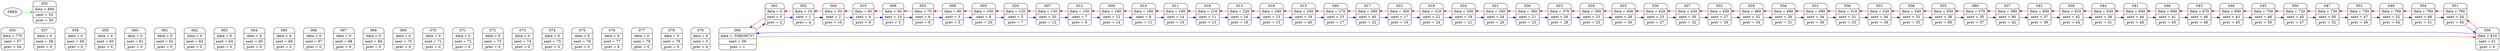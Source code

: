 digraph G
	{
	rankdir = LR
	node000 [shape=Mrecord; label = " {000} | {data = -559038737} | {next = 56} |{ prev = 1 }"];
	node001 [shape=Mrecord; label = " {001} | {data = 0} | {next = 0} |{ prev = 2 }"];
	node002 [shape=Mrecord; label = " {002} | {data = 10} | {next = 1} |{ prev = 4 }"];
	node003 [shape=Mrecord; label = " {003} | {data = 70} | {next = 6} |{ prev = 8 }"];
	node004 [shape=Mrecord; label = " {004} | {data = 30} | {next = 2} |{ prev = 10 }"];
	node005 [shape=Mrecord; label = " {005} | {data = 100} | {next = 8} |{ prev = 20 }"];
	node006 [shape=Mrecord; label = " {006} | {data = 60} | {next = 10} |{ prev = 3 }"];
	node007 [shape=Mrecord; label = " {007} | {data = 130} | {next = 20} |{ prev = 12 }"];
	node008 [shape=Mrecord; label = " {008} | {data = 90} | {next = 3} |{ prev = 5 }"];
	node009 [shape=Mrecord; label = " {009} | {data = 160} | {next = 12} |{ prev = 14 }"];
	node010 [shape=Mrecord; label = " {010} | {data = 40} | {next = 4} |{ prev = 6 }"];
	node011 [shape=Mrecord; label = " {011} | {data = 190} | {next = 14} |{ prev = 16 }"];
	node012 [shape=Mrecord; label = " {012} | {data = 150} | {next = 7} |{ prev = 9 }"];
	node013 [shape=Mrecord; label = " {013} | {data = 220} | {next = 16} |{ prev = 18 }"];
	node014 [shape=Mrecord; label = " {014} | {data = 180} | {next = 9} |{ prev = 11 }"];
	node015 [shape=Mrecord; label = " {015} | {data = 250} | {next = 18} |{ prev = 40 }"];
	node016 [shape=Mrecord; label = " {016} | {data = 210} | {next = 11} |{ prev = 13 }"];
	node017 [shape=Mrecord; label = " {017} | {data = 280} | {next = 40} |{ prev = 22 }"];
	node018 [shape=Mrecord; label = " {018} | {data = 240} | {next = 13} |{ prev = 15 }"];
	node019 [shape=Mrecord; label = " {019} | {data = 310} | {next = 22} |{ prev = 24 }"];
	node020 [shape=Mrecord; label = " {020} | {data = 120} | {next = 5} |{ prev = 7 }"];
	node021 [shape=Mrecord; label = " {021} | {data = 340} | {next = 24} |{ prev = 26 }"];
	node022 [shape=Mrecord; label = " {022} | {data = 300} | {next = 17} |{ prev = 19 }"];
	node023 [shape=Mrecord; label = " {023} | {data = 370} | {next = 26} |{ prev = 28 }"];
	node024 [shape=Mrecord; label = " {024} | {data = 330} | {next = 19} |{ prev = 21 }"];
	node025 [shape=Mrecord; label = " {025} | {data = 400} | {next = 28} |{ prev = 30 }"];
	node026 [shape=Mrecord; label = " {026} | {data = 360} | {next = 21} |{ prev = 23 }"];
	node027 [shape=Mrecord; label = " {027} | {data = 430} | {next = 30} |{ prev = 32 }"];
	node028 [shape=Mrecord; label = " {028} | {data = 390} | {next = 23} |{ prev = 25 }"];
	node029 [shape=Mrecord; label = " {029} | {data = 460} | {next = 32} |{ prev = 34 }"];
	node030 [shape=Mrecord; label = " {030} | {data = 420} | {next = 25} |{ prev = 27 }"];
	node031 [shape=Mrecord; label = " {031} | {data = 490} | {next = 34} |{ prev = 36 }"];
	node032 [shape=Mrecord; label = " {032} | {data = 450} | {next = 27} |{ prev = 29 }"];
	node033 [shape=Mrecord; label = " {033} | {data = 520} | {next = 36} |{ prev = 38 }"];
	node034 [shape=Mrecord; label = " {034} | {data = 480} | {next = 29} |{ prev = 31 }"];
	node035 [shape=Mrecord; label = " {035} | {data = 550} | {next = 38} |{ prev = 80 }"];
	node036 [shape=Mrecord; label = " {036} | {data = 510} | {next = 31} |{ prev = 33 }"];
	node037 [shape=Mrecord; label = " {037} | {data = 580} | {next = 80} |{ prev = 42 }"];
	node038 [shape=Mrecord; label = " {038} | {data = 540} | {next = 33} |{ prev = 35 }"];
	node039 [shape=Mrecord; label = " {039} | {data = 610} | {next = 42} |{ prev = 44 }"];
	node040 [shape=Mrecord; label = " {040} | {data = 270} | {next = 15} |{ prev = 17 }"];
	node041 [shape=Mrecord; label = " {041} | {data = 640} | {next = 44} |{ prev = 46 }"];
	node042 [shape=Mrecord; label = " {042} | {data = 600} | {next = 37} |{ prev = 39 }"];
	node043 [shape=Mrecord; label = " {043} | {data = 670} | {next = 46} |{ prev = 48 }"];
	node044 [shape=Mrecord; label = " {044} | {data = 630} | {next = 39} |{ prev = 41 }"];
	node045 [shape=Mrecord; label = " {045} | {data = 700} | {next = 48} |{ prev = 50 }"];
	node046 [shape=Mrecord; label = " {046} | {data = 660} | {next = 41} |{ prev = 43 }"];
	node047 [shape=Mrecord; label = " {047} | {data = 730} | {next = 50} |{ prev = 52 }"];
	node048 [shape=Mrecord; label = " {048} | {data = 690} | {next = 43} |{ prev = 45 }"];
	node049 [shape=Mrecord; label = " {049} | {data = 760} | {next = 52} |{ prev = 54 }"];
	node050 [shape=Mrecord; label = " {050} | {data = 720} | {next = 45} |{ prev = 47 }"];
	node051 [shape=Mrecord; label = " {051} | {data = 790} | {next = 54} |{ prev = 56 }"];
	node052 [shape=Mrecord; label = " {052} | {data = 750} | {next = 47} |{ prev = 49 }"];
	node053 [shape=Mrecord; label = " {053} | {data = 770} | {next = 57} |{ prev = 54 }"];
	node054 [shape=Mrecord; label = " {054} | {data = 780} | {next = 49} |{ prev = 51 }"];
	node055 [shape=Mrecord; label = " {055} | {data = 800} | {next = 53} |{ prev = 56 }"];
	node056 [shape=Mrecord; label = " {056} | {data = 810} | {next = 51} |{ prev = 0 }"];
	node057 [shape=Mrecord; label = " {057} | {data = 0} | {next = 58} |{ prev = 0 }"];
	node058 [shape=Mrecord; label = " {058} | {data = 0} | {next = 59} |{ prev = 0 }"];
	node059 [shape=Mrecord; label = " {059} | {data = 0} | {next = 60} |{ prev = 0 }"];
	node060 [shape=Mrecord; label = " {060} | {data = 0} | {next = 61} |{ prev = 0 }"];
	node061 [shape=Mrecord; label = " {061} | {data = 0} | {next = 62} |{ prev = 0 }"];
	node062 [shape=Mrecord; label = " {062} | {data = 0} | {next = 63} |{ prev = 0 }"];
	node063 [shape=Mrecord; label = " {063} | {data = 0} | {next = 64} |{ prev = 0 }"];
	node064 [shape=Mrecord; label = " {064} | {data = 0} | {next = 65} |{ prev = 0 }"];
	node065 [shape=Mrecord; label = " {065} | {data = 0} | {next = 66} |{ prev = 0 }"];
	node066 [shape=Mrecord; label = " {066} | {data = 0} | {next = 67} |{ prev = 0 }"];
	node067 [shape=Mrecord; label = " {067} | {data = 0} | {next = 68} |{ prev = 0 }"];
	node068 [shape=Mrecord; label = " {068} | {data = 0} | {next = 69} |{ prev = 0 }"];
	node069 [shape=Mrecord; label = " {069} | {data = 0} | {next = 70} |{ prev = 0 }"];
	node070 [shape=Mrecord; label = " {070} | {data = 0} | {next = 71} |{ prev = 0 }"];
	node071 [shape=Mrecord; label = " {071} | {data = 0} | {next = 72} |{ prev = 0 }"];
	node072 [shape=Mrecord; label = " {072} | {data = 0} | {next = 73} |{ prev = 0 }"];
	node073 [shape=Mrecord; label = " {073} | {data = 0} | {next = 74} |{ prev = 0 }"];
	node074 [shape=Mrecord; label = " {074} | {data = 0} | {next = 75} |{ prev = 0 }"];
	node075 [shape=Mrecord; label = " {075} | {data = 0} | {next = 76} |{ prev = 0 }"];
	node076 [shape=Mrecord; label = " {076} | {data = 0} | {next = 77} |{ prev = 0 }"];
	node077 [shape=Mrecord; label = " {077} | {data = 0} | {next = 78} |{ prev = 0 }"];
	node078 [shape=Mrecord; label = " {078} | {data = 0} | {next = 79} |{ prev = 0 }"];
	node079 [shape=Mrecord; label = " {079} | {data = 0} | {next = 0} |{ prev = 0 }"];
	node080 [shape=Mrecord; label = " {080} | {data = 570} | {next = 35} |{ prev = 37 }"];
	node056 -> node051 [weight = 1000; color = white; ];
	node000 -> node056 [weight = 1000; color = white; ];
	node001 -> node000 [weight = 1000; color = white; ];
	node006 -> node010 [weight = 1000; color = white; ];
	node002 -> node001 [weight = 1000; color = white; ];
	node008 -> node003 [weight = 1000; color = white; ];
	node010 -> node004 [weight = 1000; color = white; ];
	node020 -> node005 [weight = 1000; color = white; ];
	node003 -> node006 [weight = 1000; color = white; ];
	node012 -> node007 [weight = 1000; color = white; ];
	node004 -> node002 [weight = 1000; color = white; ];
	node014 -> node009 [weight = 1000; color = white; ];
	node007 -> node020 [weight = 1000; color = white; ];
	node016 -> node011 [weight = 1000; color = white; ];
	node009 -> node012 [weight = 1000; color = white; ];
	node018 -> node013 [weight = 1000; color = white; ];
	node011 -> node014 [weight = 1000; color = white; ];
	node040 -> node015 [weight = 1000; color = white; ];
	node013 -> node016 [weight = 1000; color = white; ];
	node022 -> node017 [weight = 1000; color = white; ];
	node005 -> node008 [weight = 1000; color = white; ];
	node024 -> node019 [weight = 1000; color = white; ];
	node017 -> node040 [weight = 1000; color = white; ];
	node026 -> node021 [weight = 1000; color = white; ];
	node019 -> node022 [weight = 1000; color = white; ];
	node028 -> node023 [weight = 1000; color = white; ];
	node021 -> node024 [weight = 1000; color = white; ];
	node030 -> node025 [weight = 1000; color = white; ];
	node023 -> node026 [weight = 1000; color = white; ];
	node032 -> node027 [weight = 1000; color = white; ];
	node025 -> node028 [weight = 1000; color = white; ];
	node034 -> node029 [weight = 1000; color = white; ];
	node027 -> node030 [weight = 1000; color = white; ];
	node036 -> node031 [weight = 1000; color = white; ];
	node029 -> node032 [weight = 1000; color = white; ];
	node038 -> node033 [weight = 1000; color = white; ];
	node031 -> node034 [weight = 1000; color = white; ];
	node080 -> node035 [weight = 1000; color = white; ];
	node033 -> node036 [weight = 1000; color = white; ];
	node042 -> node037 [weight = 1000; color = white; ];
	node015 -> node018 [weight = 1000; color = white; ];
	node044 -> node039 [weight = 1000; color = white; ];
	node037 -> node080 [weight = 1000; color = white; ];
	node046 -> node041 [weight = 1000; color = white; ];
	node039 -> node042 [weight = 1000; color = white; ];
	node048 -> node043 [weight = 1000; color = white; ];
	node041 -> node044 [weight = 1000; color = white; ];
	node050 -> node045 [weight = 1000; color = white; ];
	node043 -> node046 [weight = 1000; color = white; ];
	node052 -> node047 [weight = 1000; color = white; ];
	node045 -> node048 [weight = 1000; color = white; ];
	node054 -> node049 [weight = 1000; color = white; ];
	node047 -> node050 [weight = 1000; color = white; ];
	node057 -> node058 [weight = 1000; color = white; ];
	node049 -> node052 [weight = 1000; color = white; ];
	node053 -> node057 [weight = 1000; color = white; ];
	node051 -> node054 [weight = 1000; color = white; ];
	node058 -> node059 [weight = 1000; color = white; ];
	node059 -> node060 [weight = 1000; color = white; ];
	node060 -> node061 [weight = 1000; color = white; ];
	node061 -> node062 [weight = 1000; color = white; ];
	node062 -> node063 [weight = 1000; color = white; ];
	node063 -> node064 [weight = 1000; color = white; ];
	node064 -> node065 [weight = 1000; color = white; ];
	node065 -> node066 [weight = 1000; color = white; ];
	node066 -> node067 [weight = 1000; color = white; ];
	node067 -> node068 [weight = 1000; color = white; ];
	node068 -> node069 [weight = 1000; color = white; ];
	node069 -> node070 [weight = 1000; color = white; ];
	node070 -> node071 [weight = 1000; color = white; ];
	node071 -> node072 [weight = 1000; color = white; ];
	node072 -> node073 [weight = 1000; color = white; ];
	node073 -> node074 [weight = 1000; color = white; ];
	node074 -> node075 [weight = 1000; color = white; ];
	node075 -> node076 [weight = 1000; color = white; ];
	node076 -> node077 [weight = 1000; color = white; ];
	node077 -> node078 [weight = 1000; color = white; ];
	node078 -> node079 [weight = 1000; color = white; ];
	node079 -> node000 [weight = 1000; color = white; ];
	node000 -> node056 [weight = 1000; color = white; ];
	node035 -> node038 [weight = 1000; color = white; ];
	node000 ->node056 [weight = 100; color = red;]
	node056 ->node051 [weight = 100; color = red;]
	node051 ->node054 [weight = 100; color = red;]
	node054 ->node049 [weight = 100; color = red;]
	node049 ->node052 [weight = 100; color = red;]
	node052 ->node047 [weight = 100; color = red;]
	node047 ->node050 [weight = 100; color = red;]
	node050 ->node045 [weight = 100; color = red;]
	node045 ->node048 [weight = 100; color = red;]
	node048 ->node043 [weight = 100; color = red;]
	node043 ->node046 [weight = 100; color = red;]
	node046 ->node041 [weight = 100; color = red;]
	node041 ->node044 [weight = 100; color = red;]
	node044 ->node039 [weight = 100; color = red;]
	node039 ->node042 [weight = 100; color = red;]
	node042 ->node037 [weight = 100; color = red;]
	node037 ->node080 [weight = 100; color = red;]
	node080 ->node035 [weight = 100; color = red;]
	node035 ->node038 [weight = 100; color = red;]
	node038 ->node033 [weight = 100; color = red;]
	node033 ->node036 [weight = 100; color = red;]
	node036 ->node031 [weight = 100; color = red;]
	node031 ->node034 [weight = 100; color = red;]
	node034 ->node029 [weight = 100; color = red;]
	node029 ->node032 [weight = 100; color = red;]
	node032 ->node027 [weight = 100; color = red;]
	node027 ->node030 [weight = 100; color = red;]
	node030 ->node025 [weight = 100; color = red;]
	node025 ->node028 [weight = 100; color = red;]
	node028 ->node023 [weight = 100; color = red;]
	node023 ->node026 [weight = 100; color = red;]
	node026 ->node021 [weight = 100; color = red;]
	node021 ->node024 [weight = 100; color = red;]
	node024 ->node019 [weight = 100; color = red;]
	node019 ->node022 [weight = 100; color = red;]
	node022 ->node017 [weight = 100; color = red;]
	node017 ->node040 [weight = 100; color = red;]
	node040 ->node015 [weight = 100; color = red;]
	node015 ->node018 [weight = 100; color = red;]
	node018 ->node013 [weight = 100; color = red;]
	node013 ->node016 [weight = 100; color = red;]
	node016 ->node011 [weight = 100; color = red;]
	node011 ->node014 [weight = 100; color = red;]
	node014 ->node009 [weight = 100; color = red;]
	node009 ->node012 [weight = 100; color = red;]
	node012 ->node007 [weight = 100; color = red;]
	node007 ->node020 [weight = 100; color = red;]
	node020 ->node005 [weight = 100; color = red;]
	node005 ->node008 [weight = 100; color = red;]
	node008 ->node003 [weight = 100; color = red;]
	node003 ->node006 [weight = 100; color = red;]
	node006 ->node010 [weight = 100; color = red;]
	node010 ->node004 [weight = 100; color = red;]
	node004 ->node002 [weight = 100; color = red;]
	node002 ->node001 [weight = 100; color = red;]
	node001 ->node000 [weight = 100; color = red;]
	node000 -> node001 [color = blue;]
	node001 -> node002 [color = blue;]
	node002 -> node004 [color = blue;]
	node004 -> node010 [color = blue;]
	node010 -> node006 [color = blue;]
	node006 -> node003 [color = blue;]
	node003 -> node008 [color = blue;]
	node008 -> node005 [color = blue;]
	node005 -> node020 [color = blue;]
	node020 -> node007 [color = blue;]
	node007 -> node012 [color = blue;]
	node012 -> node009 [color = blue;]
	node009 -> node014 [color = blue;]
	node014 -> node011 [color = blue;]
	node011 -> node016 [color = blue;]
	node016 -> node013 [color = blue;]
	node013 -> node018 [color = blue;]
	node018 -> node015 [color = blue;]
	node015 -> node040 [color = blue;]
	node040 -> node017 [color = blue;]
	node017 -> node022 [color = blue;]
	node022 -> node019 [color = blue;]
	node019 -> node024 [color = blue;]
	node024 -> node021 [color = blue;]
	node021 -> node026 [color = blue;]
	node026 -> node023 [color = blue;]
	node023 -> node028 [color = blue;]
	node028 -> node025 [color = blue;]
	node025 -> node030 [color = blue;]
	node030 -> node027 [color = blue;]
	node027 -> node032 [color = blue;]
	node032 -> node029 [color = blue;]
	node029 -> node034 [color = blue;]
	node034 -> node031 [color = blue;]
	node031 -> node036 [color = blue;]
	node036 -> node033 [color = blue;]
	node033 -> node038 [color = blue;]
	node038 -> node035 [color = blue;]
	node035 -> node080 [color = blue;]
	node080 -> node037 [color = blue;]
	node037 -> node042 [color = blue;]
	node042 -> node039 [color = blue;]
	node039 -> node044 [color = blue;]
	node044 -> node041 [color = blue;]
	node041 -> node046 [color = blue;]
	node046 -> node043 [color = blue;]
	node043 -> node048 [color = blue;]
	node048 -> node045 [color = blue;]
	node045 -> node050 [color = blue;]
	node050 -> node047 [color = blue;]
	node047 -> node052 [color = blue;]
	node052 -> node049 [color = blue;]
	node049 -> node054 [color = blue;]
	node054 -> node051 [color = blue;]
	node051 -> node056 [color = blue;]
	node056 -> node000 [color = blue;]
	FREE -> node055 [color = green;]
	}